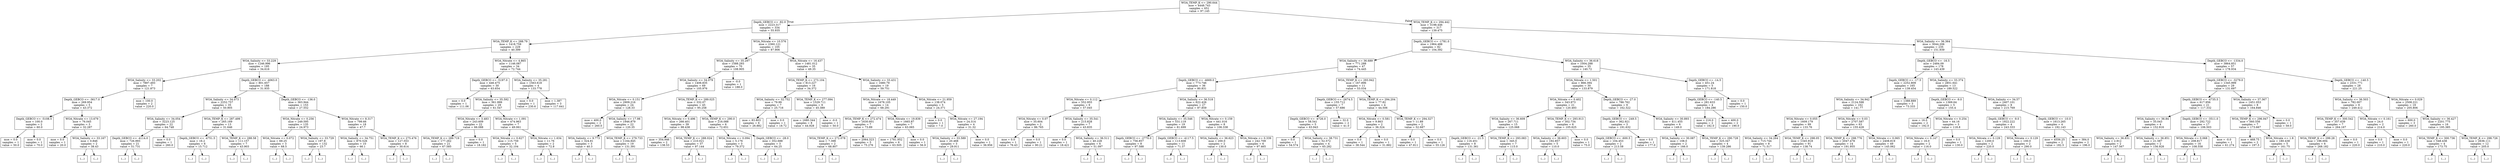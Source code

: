 digraph Tree {
node [shape=box] ;
0 [label="WOA_TEMP_K <= 290.644\nmse = 4448.743\nsamples = 651\nvalue = 97.145"] ;
1 [label="Depth_GEBCO <= -82.0\nmse = 2223.317\nsamples = 334\nvalue = 55.935"] ;
0 -> 1 [labeldistance=2.5, labelangle=45, headlabel="True"] ;
2 [label="WOA_TEMP_K <= 288.79\nmse = 1418.759\nsamples = 229\nvalue = 40.399"] ;
1 -> 2 ;
3 [label="WOA_Salinity <= 33.229\nmse = 1246.996\nsamples = 195\nvalue = 34.616"] ;
2 -> 3 ;
4 [label="WOA_Salinity <= 33.202\nmse = 7897.493\nsamples = 7\nvalue = 121.873"] ;
3 -> 4 ;
5 [label="Depth_GEBCO <= -3617.0\nmse = 269.954\nsamples = 5\nvalue = 43.372"] ;
4 -> 5 ;
6 [label="Depth_GEBCO <= -5108.5\nmse = 100.0\nsamples = 2\nvalue = 60.0"] ;
5 -> 6 ;
7 [label="mse = 0.0\nsamples = 1\nvalue = 50.0"] ;
6 -> 7 ;
8 [label="mse = 0.0\nsamples = 1\nvalue = 70.0"] ;
6 -> 8 ;
9 [label="WOA_Nitrate <= 13.679\nmse = 76.045\nsamples = 3\nvalue = 32.287"] ;
5 -> 9 ;
10 [label="mse = 0.0\nsamples = 1\nvalue = 20.0"] ;
9 -> 10 ;
11 [label="WOA_Salinity <= 33.167\nmse = 0.846\nsamples = 2\nvalue = 38.43"] ;
9 -> 11 ;
12 [label="(...)"] ;
11 -> 12 ;
13 [label="(...)"] ;
11 -> 13 ;
14 [label="mse = 100.0\nsamples = 2\nvalue = 220.0"] ;
4 -> 14 ;
15 [label="Depth_GEBCO <= -4063.0\nmse = 801.657\nsamples = 188\nvalue = 31.935"] ;
3 -> 15 ;
16 [label="WOA_Salinity <= 34.073\nmse = 2252.757\nsamples = 35\nvalue = 50.905"] ;
15 -> 16 ;
17 [label="WOA_Salinity <= 34.054\nmse = 3223.125\nsamples = 22\nvalue = 64.748"] ;
16 -> 17 ;
18 [label="Depth_GEBCO <= -4114.0\nmse = 726.993\nsamples = 21\nvalue = 51.731"] ;
17 -> 18 ;
19 [label="(...)"] ;
18 -> 19 ;
56 [label="(...)"] ;
18 -> 56 ;
59 [label="mse = 0.0\nsamples = 1\nvalue = 260.0"] ;
17 -> 59 ;
60 [label="WOA_TEMP_K <= 287.499\nmse = 265.169\nsamples = 13\nvalue = 31.646"] ;
16 -> 60 ;
61 [label="Depth_GEBCO <= -4751.5\nmse = 16.2\nsamples = 6\nvalue = 15.712"] ;
60 -> 61 ;
62 [label="(...)"] ;
61 -> 62 ;
67 [label="(...)"] ;
61 -> 67 ;
72 [label="WOA_TEMP_K <= 288.58\nmse = 111.157\nsamples = 7\nvalue = 43.903"] ;
60 -> 72 ;
73 [label="(...)"] ;
72 -> 73 ;
84 [label="(...)"] ;
72 -> 84 ;
85 [label="Depth_GEBCO <= -136.0\nmse = 363.944\nsamples = 153\nvalue = 27.552"] ;
15 -> 85 ;
86 [label="WOA_Nitrate <= 0.256\nmse = 249.595\nsamples = 135\nvalue = 24.973"] ;
85 -> 86 ;
87 [label="WOA_Nitrate <= 0.072\nmse = 69.25\nsamples = 3\nvalue = 68.5"] ;
86 -> 87 ;
88 [label="(...)"] ;
87 -> 88 ;
89 [label="(...)"] ;
87 -> 89 ;
90 [label="WOA_Salinity <= 33.729\nmse = 197.8\nsamples = 132\nvalue = 23.7"] ;
86 -> 90 ;
91 [label="(...)"] ;
90 -> 91 ;
122 [label="(...)"] ;
90 -> 122 ;
281 [label="WOA_Nitrate <= 8.317\nmse = 799.66\nsamples = 18\nvalue = 47.7"] ;
85 -> 281 ;
282 [label="WOA_Salinity <= 34.751\nmse = 870.526\nsamples = 10\nvalue = 66.1"] ;
281 -> 282 ;
283 [label="(...)"] ;
282 -> 283 ;
292 [label="(...)"] ;
282 -> 292 ;
301 [label="WOA_TEMP_K <= 275.476\nmse = 127.553\nsamples = 8\nvalue = 30.614"] ;
281 -> 301 ;
302 [label="(...)"] ;
301 -> 302 ;
303 [label="(...)"] ;
301 -> 303 ;
312 [label="WOA_Nitrate <= 4.865\nmse = 1146.087\nsamples = 34\nvalue = 72.744"] ;
2 -> 312 ;
313 [label="Depth_GEBCO <= -5197.0\nmse = 446.475\nsamples = 30\nvalue = 63.654"] ;
312 -> 313 ;
314 [label="mse = 0.0\nsamples = 1\nvalue = 111.06"] ;
313 -> 314 ;
315 [label="WOA_Salinity <= 35.592\nmse = 361.999\nsamples = 29\nvalue = 61.547"] ;
313 -> 315 ;
316 [label="WOA_Nitrate <= 3.483\nmse = 243.609\nsamples = 22\nvalue = 66.088"] ;
315 -> 316 ;
317 [label="WOA_TEMP_K <= 289.719\nmse = 177.262\nsamples = 21\nvalue = 67.585"] ;
316 -> 317 ;
318 [label="(...)"] ;
317 -> 318 ;
323 [label="(...)"] ;
317 -> 323 ;
348 [label="mse = 0.0\nsamples = 1\nvalue = 18.182"] ;
316 -> 348 ;
349 [label="WOA_Nitrate <= 1.091\nmse = 474.963\nsamples = 7\nvalue = 49.061"] ;
315 -> 349 ;
350 [label="WOA_Nitrate <= 0.627\nmse = 115.759\nsamples = 5\nvalue = 32.104"] ;
349 -> 350 ;
351 [label="(...)"] ;
350 -> 351 ;
358 [label="(...)"] ;
350 -> 358 ;
359 [label="WOA_Nitrate <= 1.634\nmse = 11.76\nsamples = 2\nvalue = 72.8"] ;
349 -> 359 ;
360 [label="(...)"] ;
359 -> 360 ;
361 [label="(...)"] ;
359 -> 361 ;
362 [label="WOA_Salinity <= 35.281\nmse = 1563.618\nsamples = 4\nvalue = 133.778"] ;
312 -> 362 ;
363 [label="mse = 0.0\nsamples = 1\nvalue = 230.6"] ;
362 -> 363 ;
364 [label="mse = 1.387\nsamples = 3\nvalue = 117.641"] ;
362 -> 364 ;
365 [label="WOA_Nitrate <= 10.576\nmse = 2360.121\nsamples = 105\nvalue = 87.906"] ;
1 -> 365 ;
366 [label="WOA_Salinity <= 35.297\nmse = 1588.293\nsamples = 70\nvalue = 108.905"] ;
365 -> 366 ;
367 [label="WOA_Salinity <= 34.079\nmse = 1406.835\nsamples = 69\nvalue = 105.976"] ;
366 -> 367 ;
368 [label="WOA_Nitrate <= 0.151\nmse = 2909.216\nsamples = 24\nvalue = 128.33"] ;
367 -> 368 ;
369 [label="mse = 400.0\nsamples = 2\nvalue = 260.0"] ;
368 -> 369 ;
370 [label="WOA_Salinity <= 17.98\nmse = 1946.879\nsamples = 22\nvalue = 120.35"] ;
368 -> 370 ;
371 [label="WOA_Salinity <= 9.773\nmse = 324.81\nsamples = 3\nvalue = 40.3"] ;
370 -> 371 ;
372 [label="(...)"] ;
371 -> 372 ;
373 [label="(...)"] ;
371 -> 373 ;
374 [label="WOA_TEMP_K <= 279.733\nmse = 1164.845\nsamples = 19\nvalue = 131.391"] ;
370 -> 374 ;
375 [label="(...)"] ;
374 -> 375 ;
380 [label="(...)"] ;
374 -> 380 ;
411 [label="WOA_TEMP_K <= 289.025\nmse = 332.07\nsamples = 45\nvalue = 95.258"] ;
367 -> 411 ;
412 [label="WOA_Nitrate <= 0.496\nmse = 266.401\nsamples = 39\nvalue = 98.438"] ;
411 -> 412 ;
413 [label="mse = 354.946\nsamples = 2\nvalue = 138.53"] ;
412 -> 413 ;
414 [label="WOA_TEMP_K <= 288.024\nmse = 210.021\nsamples = 37\nvalue = 97.144"] ;
412 -> 414 ;
415 [label="(...)"] ;
414 -> 415 ;
462 [label="(...)"] ;
414 -> 462 ;
465 [label="WOA_TEMP_K <= 290.0\nmse = 216.088\nsamples = 6\nvalue = 72.651"] ;
411 -> 465 ;
466 [label="WOA_Nitrate <= 0.094\nmse = 5.176\nsamples = 3\nvalue = 79.372"] ;
465 -> 466 ;
467 [label="(...)"] ;
466 -> 467 ;
468 [label="(...)"] ;
466 -> 468 ;
471 [label="Depth_GEBCO <= -28.0\nmse = 352.688\nsamples = 3\nvalue = 64.25"] ;
465 -> 471 ;
472 [label="(...)"] ;
471 -> 472 ;
475 [label="(...)"] ;
471 -> 475 ;
476 [label="mse = -0.0\nsamples = 1\nvalue = 188.0"] ;
366 -> 476 ;
477 [label="WOA_Nitrate <= 16.437\nmse = 1481.012\nsamples = 35\nvalue = 49.35"] ;
365 -> 477 ;
478 [label="WOA_TEMP_K <= 273.104\nmse = 813.227\nsamples = 16\nvalue = 34.372"] ;
477 -> 478 ;
479 [label="WOA_Salinity <= 32.752\nmse = 79.99\nsamples = 7\nvalue = 25.716"] ;
478 -> 479 ;
480 [label="mse = 83.803\nsamples = 6\nvalue = 26.882"] ;
479 -> 480 ;
481 [label="mse = 0.0\nsamples = 1\nvalue = 18.72"] ;
479 -> 481 ;
482 [label="WOA_TEMP_K <= 277.094\nmse = 1529.711\nsamples = 9\nvalue = 45.389"] ;
478 -> 482 ;
483 [label="mse = 1680.344\nsamples = 8\nvalue = 44.928"] ;
482 -> 483 ;
484 [label="mse = -0.0\nsamples = 1\nvalue = 50.0"] ;
482 -> 484 ;
485 [label="WOA_Salinity <= 33.431\nmse = 1680.79\nsamples = 19\nvalue = 59.751"] ;
477 -> 485 ;
486 [label="WOA_Nitrate <= 18.449\nmse = 1678.105\nsamples = 14\nvalue = 68.291"] ;
485 -> 486 ;
487 [label="WOA_TEMP_K <= 272.474\nmse = 1630.601\nsamples = 7\nvalue = 73.89"] ;
486 -> 487 ;
488 [label="WOA_TEMP_K <= 272.078\nmse = 7.398\nsamples = 2\nvalue = 68.807"] ;
487 -> 488 ;
489 [label="(...)"] ;
488 -> 489 ;
490 [label="(...)"] ;
488 -> 490 ;
491 [label="mse = 2064.323\nsamples = 5\nvalue = 75.276"] ;
487 -> 491 ;
492 [label="WOA_Nitrate <= 19.839\nmse = 1665.87\nsamples = 7\nvalue = 63.065"] ;
486 -> 492 ;
493 [label="mse = 1781.952\nsamples = 6\nvalue = 63.505"] ;
492 -> 493 ;
494 [label="mse = 0.0\nsamples = 1\nvalue = 56.9"] ;
492 -> 494 ;
495 [label="WOA_Nitrate <= 21.959\nmse = 138.074\nsamples = 5\nvalue = 24.371"] ;
485 -> 495 ;
496 [label="mse = 0.0\nsamples = 1\nvalue = 7.0"] ;
495 -> 496 ;
497 [label="WOA_Nitrate <= 27.194\nmse = 24.314\nsamples = 4\nvalue = 31.32"] ;
495 -> 497 ;
498 [label="WOA_Salinity <= 33.589\nmse = 20.468\nsamples = 3\nvalue = 29.911"] ;
497 -> 498 ;
499 [label="(...)"] ;
498 -> 499 ;
500 [label="(...)"] ;
498 -> 500 ;
503 [label="mse = 0.0\nsamples = 1\nvalue = 36.956"] ;
497 -> 503 ;
504 [label="WOA_TEMP_K <= 294.442\nmse = 3198.446\nsamples = 317\nvalue = 139.475"] ;
0 -> 504 [labeldistance=2.5, labelangle=-45, headlabel="False"] ;
505 [label="Depth_GEBCO <= -1781.0\nmse = 1964.488\nsamples = 82\nvalue = 104.392"] ;
504 -> 505 ;
506 [label="WOA_Salinity <= 36.689\nmse = 771.288\nsamples = 47\nvalue = 74.445"] ;
505 -> 506 ;
507 [label="Depth_GEBCO <= -4669.0\nmse = 773.746\nsamples = 36\nvalue = 80.831"] ;
506 -> 507 ;
508 [label="WOA_Nitrate <= 0.112\nmse = 552.955\nsamples = 9\nvalue = 57.045"] ;
507 -> 508 ;
509 [label="WOA_Nitrate <= 0.07\nmse = 35.604\nsamples = 2\nvalue = 86.765"] ;
508 -> 509 ;
510 [label="mse = 0.0\nsamples = 1\nvalue = 76.43"] ;
509 -> 510 ;
511 [label="mse = 0.0\nsamples = 1\nvalue = 90.21"] ;
509 -> 511 ;
512 [label="WOA_Salinity <= 35.541\nmse = 215.828\nsamples = 7\nvalue = 43.835"] ;
508 -> 512 ;
513 [label="mse = 0.0\nsamples = 1\nvalue = 18.421"] ;
512 -> 513 ;
514 [label="WOA_Salinity <= 36.511\nmse = 40.228\nsamples = 6\nvalue = 51.097"] ;
512 -> 514 ;
515 [label="(...)"] ;
514 -> 515 ;
522 [label="(...)"] ;
514 -> 522 ;
525 [label="WOA_Salinity <= 36.518\nmse = 622.426\nsamples = 27\nvalue = 87.859"] ;
507 -> 525 ;
526 [label="WOA_Salinity <= 35.546\nmse = 531.119\nsamples = 19\nvalue = 81.699"] ;
525 -> 526 ;
527 [label="Depth_GEBCO <= -2770.0\nmse = 756.857\nsamples = 8\nvalue = 97.588"] ;
526 -> 527 ;
528 [label="(...)"] ;
527 -> 528 ;
537 [label="(...)"] ;
527 -> 537 ;
540 [label="Depth_GEBCO <= -4117.5\nmse = 113.608\nsamples = 11\nvalue = 71.37"] ;
526 -> 540 ;
541 [label="(...)"] ;
540 -> 541 ;
548 [label="(...)"] ;
540 -> 548 ;
561 [label="WOA_Nitrate <= 0.159\nmse = 441.016\nsamples = 8\nvalue = 106.338"] ;
525 -> 561 ;
562 [label="WOA_Salinity <= 36.623\nmse = 200.0\nsamples = 2\nvalue = 130.0"] ;
561 -> 562 ;
563 [label="(...)"] ;
562 -> 563 ;
564 [label="(...)"] ;
562 -> 564 ;
565 [label="WOA_Nitrate <= 0.339\nmse = 242.709\nsamples = 6\nvalue = 97.465"] ;
561 -> 565 ;
566 [label="(...)"] ;
565 -> 566 ;
571 [label="(...)"] ;
565 -> 571 ;
574 [label="WOA_TEMP_K <= 293.942\nmse = 167.896\nsamples = 11\nvalue = 53.034"] ;
506 -> 574 ;
575 [label="Depth_GEBCO <= -2674.5\nmse = 155.712\nsamples = 7\nvalue = 57.686"] ;
574 -> 575 ;
576 [label="Depth_GEBCO <= -4726.0\nmse = 58.541\nsamples = 5\nvalue = 63.943"] ;
575 -> 576 ;
577 [label="mse = 0.0\nsamples = 1\nvalue = 54.574"] ;
576 -> 577 ;
578 [label="WOA_Salinity <= 38.731\nmse = 52.572\nsamples = 4\nvalue = 65.282"] ;
576 -> 578 ;
579 [label="(...)"] ;
578 -> 579 ;
582 [label="(...)"] ;
578 -> 582 ;
583 [label="mse = 32.0\nsamples = 2\nvalue = 41.0"] ;
575 -> 583 ;
584 [label="WOA_TEMP_K <= 294.204\nmse = 77.82\nsamples = 4\nvalue = 44.506"] ;
574 -> 584 ;
585 [label="WOA_Nitrate <= 0.581\nmse = 9.863\nsamples = 2\nvalue = 36.324"] ;
584 -> 585 ;
586 [label="mse = 0.0\nsamples = 1\nvalue = 38.544"] ;
585 -> 586 ;
587 [label="mse = 0.0\nsamples = 1\nvalue = 31.882"] ;
585 -> 587 ;
588 [label="WOA_TEMP_K <= 294.327\nmse = 11.89\nsamples = 2\nvalue = 52.687"] ;
584 -> 588 ;
589 [label="mse = 0.0\nsamples = 1\nvalue = 47.811"] ;
588 -> 589 ;
590 [label="mse = 0.0\nsamples = 1\nvalue = 55.126"] ;
588 -> 590 ;
591 [label="WOA_Salinity <= 36.618\nmse = 1004.288\nsamples = 35\nvalue = 140.72"] ;
505 -> 591 ;
592 [label="WOA_Nitrate <= 1.501\nmse = 866.394\nsamples = 30\nvalue = 133.879"] ;
591 -> 592 ;
593 [label="WOA_Nitrate <= 0.402\nmse = 343.973\nsamples = 21\nvalue = 120.493"] ;
592 -> 593 ;
594 [label="WOA_Salinity <= 36.609\nmse = 267.711\nsamples = 15\nvalue = 125.068"] ;
593 -> 594 ;
595 [label="Depth_GEBCO <= -21.5\nmse = 116.451\nsamples = 8\nvalue = 131.361"] ;
594 -> 595 ;
596 [label="(...)"] ;
595 -> 596 ;
603 [label="(...)"] ;
595 -> 603 ;
604 [label="WOA_TEMP_K <= 293.083\nmse = 345.0\nsamples = 7\nvalue = 115.0"] ;
594 -> 604 ;
605 [label="(...)"] ;
604 -> 605 ;
608 [label="(...)"] ;
604 -> 608 ;
609 [label="WOA_TEMP_K <= 293.913\nmse = 302.734\nsamples = 6\nvalue = 105.625"] ;
593 -> 609 ;
610 [label="WOA_Salinity <= 36.603\nmse = 192.857\nsamples = 5\nvalue = 110.0"] ;
609 -> 610 ;
611 [label="(...)"] ;
610 -> 611 ;
614 [label="(...)"] ;
610 -> 614 ;
615 [label="mse = 0.0\nsamples = 1\nvalue = 75.0"] ;
609 -> 615 ;
616 [label="Depth_GEBCO <= -27.0\nmse = 786.762\nsamples = 9\nvalue = 162.322"] ;
592 -> 616 ;
617 [label="Depth_GEBCO <= -249.5\nmse = 362.921\nsamples = 3\nvalue = 191.632"] ;
616 -> 617 ;
618 [label="Depth_GEBCO <= -600.5\nmse = 104.453\nsamples = 2\nvalue = 213.58"] ;
617 -> 618 ;
619 [label="(...)"] ;
618 -> 619 ;
620 [label="(...)"] ;
618 -> 620 ;
621 [label="mse = 0.0\nsamples = 1\nvalue = 177.0"] ;
617 -> 621 ;
622 [label="WOA_Salinity <= 30.893\nmse = 411.455\nsamples = 6\nvalue = 149.0"] ;
616 -> 622 ;
623 [label="WOA_Salinity <= 30.087\nmse = 108.0\nsamples = 2\nvalue = 166.0"] ;
622 -> 623 ;
624 [label="(...)"] ;
623 -> 624 ;
625 [label="(...)"] ;
623 -> 625 ;
626 [label="WOA_TEMP_K <= 290.728\nmse = 325.347\nsamples = 4\nvalue = 139.286"] ;
622 -> 626 ;
627 [label="(...)"] ;
626 -> 627 ;
628 [label="(...)"] ;
626 -> 628 ;
633 [label="Depth_GEBCO <= -14.5\nmse = 451.24\nsamples = 5\nvalue = 171.818"] ;
591 -> 633 ;
634 [label="Depth_GEBCO <= -140.5\nmse = 281.633\nsamples = 4\nvalue = 184.286"] ;
633 -> 634 ;
635 [label="mse = 216.0\nsamples = 2\nvalue = 182.0"] ;
634 -> 635 ;
636 [label="mse = 400.0\nsamples = 2\nvalue = 190.0"] ;
634 -> 636 ;
637 [label="mse = 0.0\nsamples = 1\nvalue = 150.0"] ;
633 -> 637 ;
638 [label="WOA_Salinity <= 36.364\nmse = 3044.206\nsamples = 235\nvalue = 151.939"] ;
504 -> 638 ;
639 [label="Depth_GEBCO <= -16.5\nmse = 2484.09\nsamples = 178\nvalue = 143.439"] ;
638 -> 639 ;
640 [label="Depth_GEBCO <= -17.5\nmse = 2252.809\nsamples = 165\nvalue = 139.454"] ;
639 -> 640 ;
641 [label="WOA_Salinity <= 34.942\nmse = 2124.598\nsamples = 162\nvalue = 141.77"] ;
640 -> 641 ;
642 [label="WOA_Nitrate <= 0.055\nmse = 1609.179\nsamples = 99\nvalue = 133.76"] ;
641 -> 642 ;
643 [label="WOA_Salinity <= 34.264\nmse = 715.744\nsamples = 8\nvalue = 71.517"] ;
642 -> 643 ;
644 [label="(...)"] ;
643 -> 644 ;
645 [label="(...)"] ;
643 -> 645 ;
656 [label="WOA_TEMP_K <= 298.05\nmse = 1345.918\nsamples = 91\nvalue = 138.74"] ;
642 -> 656 ;
657 [label="(...)"] ;
656 -> 657 ;
728 [label="(...)"] ;
656 -> 728 ;
795 [label="WOA_Nitrate <= 0.03\nmse = 2707.587\nsamples = 63\nvalue = 155.428"] ;
641 -> 795 ;
796 [label="WOA_TEMP_K <= 298.776\nmse = 2047.478\nsamples = 14\nvalue = 191.955"] ;
795 -> 796 ;
797 [label="(...)"] ;
796 -> 797 ;
814 [label="(...)"] ;
796 -> 814 ;
819 [label="WOA_Nitrate <= 0.065\nmse = 2408.819\nsamples = 49\nvalue = 145.062"] ;
795 -> 819 ;
820 [label="(...)"] ;
819 -> 820 ;
831 [label="(...)"] ;
819 -> 831 ;
904 [label="mse = 1388.889\nsamples = 3\nvalue = 73.333"] ;
640 -> 904 ;
905 [label="WOA_Salinity <= 33.374\nmse = 2851.641\nsamples = 13\nvalue = 189.522"] ;
639 -> 905 ;
906 [label="Depth_GEBCO <= -9.0\nmse = 1369.64\nsamples = 5\nvalue = 155.4"] ;
905 -> 906 ;
907 [label="mse = 16.0\nsamples = 2\nvalue = 192.0"] ;
906 -> 907 ;
908 [label="WOA_Nitrate <= 0.254\nmse = 44.16\nsamples = 3\nvalue = 118.8"] ;
906 -> 908 ;
909 [label="WOA_Nitrate <= 0.147\nmse = 16.0\nsamples = 2\nvalue = 116.0"] ;
908 -> 909 ;
910 [label="(...)"] ;
909 -> 910 ;
911 [label="(...)"] ;
909 -> 911 ;
912 [label="mse = 0.0\nsamples = 1\nvalue = 130.0"] ;
908 -> 912 ;
913 [label="WOA_Salinity <= 34.57\nmse = 2407.101\nsamples = 8\nvalue = 215.769"] ;
905 -> 913 ;
914 [label="Depth_GEBCO <= -9.0\nmse = 1922.222\nsamples = 4\nvalue = 243.333"] ;
913 -> 914 ;
915 [label="WOA_Nitrate <= 0.129\nmse = 1200.0\nsamples = 2\nvalue = 220.0"] ;
914 -> 915 ;
916 [label="(...)"] ;
915 -> 916 ;
917 [label="(...)"] ;
915 -> 917 ;
918 [label="WOA_Nitrate <= 0.129\nmse = 100.0\nsamples = 2\nvalue = 290.0"] ;
914 -> 918 ;
919 [label="(...)"] ;
918 -> 919 ;
920 [label="(...)"] ;
918 -> 920 ;
921 [label="Depth_GEBCO <= -10.0\nmse = 1613.265\nsamples = 4\nvalue = 192.143"] ;
913 -> 921 ;
922 [label="mse = 4556.25\nsamples = 2\nvalue = 182.5"] ;
921 -> 922 ;
923 [label="mse = 384.0\nsamples = 2\nvalue = 196.0"] ;
921 -> 923 ;
924 [label="Depth_GEBCO <= -1334.0\nmse = 3864.851\nsamples = 57\nvalue = 178.934"] ;
638 -> 924 ;
925 [label="Depth_GEBCO <= -3279.0\nmse = 1345.999\nsamples = 29\nvalue = 131.697"] ;
924 -> 925 ;
926 [label="Depth_GEBCO <= -4735.5\nmse = 617.956\nsamples = 21\nvalue = 117.332"] ;
925 -> 926 ;
927 [label="WOA_Salinity <= 36.84\nmse = 35.043\nsamples = 4\nvalue = 152.916"] ;
926 -> 927 ;
928 [label="WOA_Salinity <= 36.831\nmse = 2.912\nsamples = 2\nvalue = 147.567"] ;
927 -> 928 ;
929 [label="(...)"] ;
928 -> 929 ;
930 [label="(...)"] ;
928 -> 930 ;
931 [label="WOA_Salinity <= 36.851\nmse = 21.587\nsamples = 2\nvalue = 156.928"] ;
927 -> 931 ;
932 [label="(...)"] ;
931 -> 932 ;
933 [label="(...)"] ;
931 -> 933 ;
934 [label="Depth_GEBCO <= -3511.0\nmse = 292.722\nsamples = 17\nvalue = 106.503"] ;
926 -> 934 ;
935 [label="WOA_Nitrate <= 0.068\nmse = 208.817\nsamples = 16\nvalue = 108.558"] ;
934 -> 935 ;
936 [label="(...)"] ;
935 -> 936 ;
943 [label="(...)"] ;
935 -> 943 ;
964 [label="mse = -0.0\nsamples = 1\nvalue = 61.274"] ;
934 -> 964 ;
965 [label="WOA_Salinity <= 37.367\nmse = 1451.053\nsamples = 8\nvalue = 164.846"] ;
925 -> 965 ;
966 [label="WOA_TEMP_K <= 296.947\nmse = 560.556\nsamples = 7\nvalue = 173.667"] ;
965 -> 966 ;
967 [label="mse = 468.75\nsamples = 2\nvalue = 197.5"] ;
966 -> 967 ;
968 [label="WOA_Nitrate <= 1.8\nmse = 180.438\nsamples = 5\nvalue = 161.75"] ;
966 -> 968 ;
969 [label="(...)"] ;
968 -> 969 ;
972 [label="(...)"] ;
968 -> 972 ;
973 [label="mse = 0.0\nsamples = 1\nvalue = 59.0"] ;
965 -> 973 ;
974 [label="Depth_GEBCO <= -140.5\nmse = 2331.771\nsamples = 28\nvalue = 221.25"] ;
924 -> 974 ;
975 [label="WOA_Salinity <= 36.503\nmse = 782.007\nsamples = 9\nvalue = 249.412"] ;
974 -> 975 ;
976 [label="WOA_TEMP_K <= 300.542\nmse = 357.639\nsamples = 7\nvalue = 264.167"] ;
975 -> 976 ;
977 [label="WOA_TEMP_K <= 299.28\nmse = 196.694\nsamples = 6\nvalue = 268.182"] ;
976 -> 977 ;
978 [label="(...)"] ;
977 -> 978 ;
979 [label="(...)"] ;
977 -> 979 ;
982 [label="mse = 0.0\nsamples = 1\nvalue = 220.0"] ;
976 -> 982 ;
983 [label="WOA_Nitrate <= 0.161\nmse = 24.0\nsamples = 2\nvalue = 214.0"] ;
975 -> 983 ;
984 [label="mse = 0.0\nsamples = 1\nvalue = 210.0"] ;
983 -> 984 ;
985 [label="mse = 0.0\nsamples = 1\nvalue = 220.0"] ;
983 -> 985 ;
986 [label="WOA_Nitrate <= 0.029\nmse = 2508.221\nsamples = 19\nvalue = 205.806"] ;
974 -> 986 ;
987 [label="mse = 600.0\nsamples = 3\nvalue = 260.0"] ;
986 -> 987 ;
988 [label="WOA_Salinity <= 36.427\nmse = 2201.775\nsamples = 16\nvalue = 195.385"] ;
986 -> 988 ;
989 [label="WOA_TEMP_K <= 300.736\nmse = 548.438\nsamples = 4\nvalue = 173.75"] ;
988 -> 989 ;
990 [label="(...)"] ;
989 -> 990 ;
993 [label="(...)"] ;
989 -> 993 ;
994 [label="WOA_TEMP_K <= 298.726\nmse = 2636.111\nsamples = 12\nvalue = 205.0"] ;
988 -> 994 ;
995 [label="(...)"] ;
994 -> 995 ;
1004 [label="(...)"] ;
994 -> 1004 ;
}